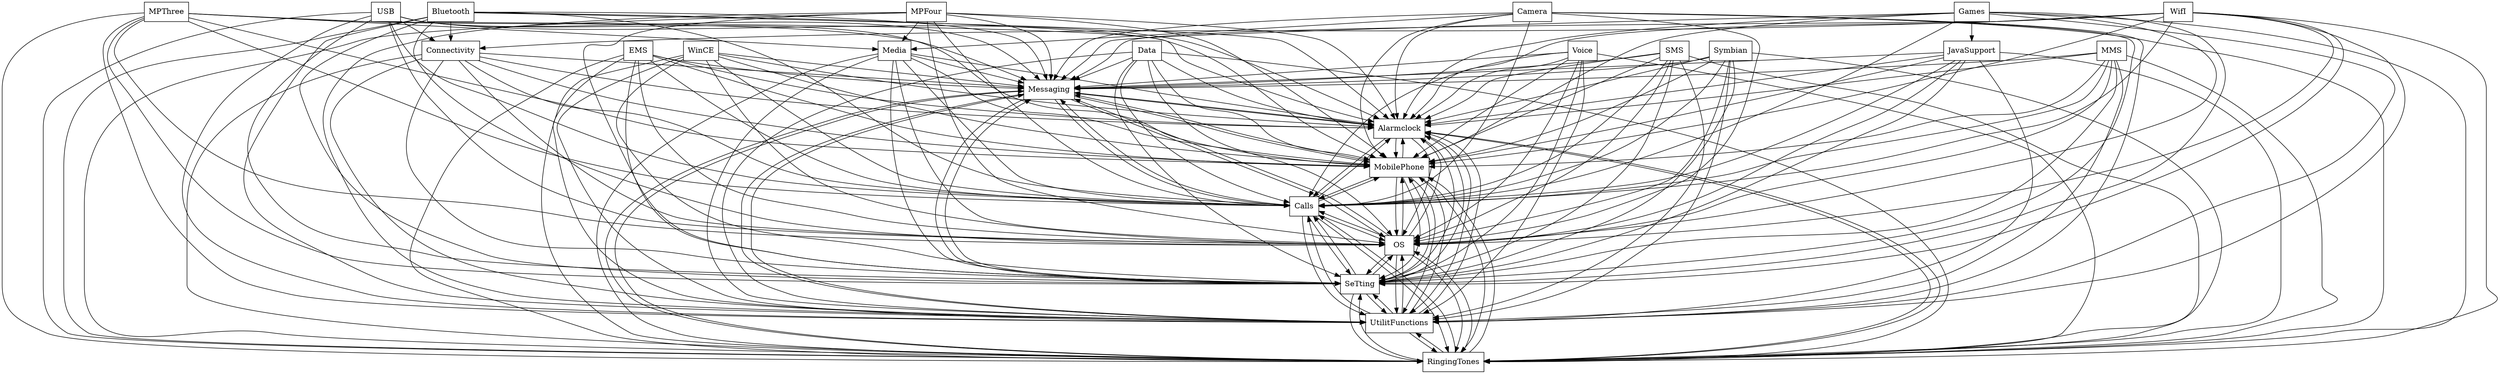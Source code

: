 digraph{
graph [rankdir=TB];
node [shape=box];
edge [arrowhead=normal];
0[label="Messaging",]
1[label="Alarmclock",]
2[label="JavaSupport",]
3[label="Media",]
4[label="RingingTones",]
5[label="Camera",]
6[label="Bluetooth",]
7[label="Voice",]
8[label="MPFour",]
9[label="MPThree",]
10[label="UtilitFunctions",]
11[label="SeTting",]
12[label="OS",]
13[label="EMS",]
14[label="Calls",]
15[label="Connectivity",]
16[label="WinCE",]
17[label="Data",]
18[label="Symbian",]
19[label="USB",]
20[label="Games",]
21[label="MobilePhone",]
22[label="SMS",]
23[label="MMS",]
24[label="WifI",]
0->1[label="",]
0->4[label="",]
0->10[label="",]
0->11[label="",]
0->12[label="",]
0->14[label="",]
0->21[label="",]
1->0[label="",]
1->4[label="",]
1->10[label="",]
1->11[label="",]
1->12[label="",]
1->14[label="",]
1->21[label="",]
2->0[label="",]
2->1[label="",]
2->4[label="",]
2->10[label="",]
2->11[label="",]
2->12[label="",]
2->14[label="",]
2->21[label="",]
3->0[label="",]
3->1[label="",]
3->4[label="",]
3->10[label="",]
3->11[label="",]
3->12[label="",]
3->14[label="",]
3->21[label="",]
4->0[label="",]
4->1[label="",]
4->10[label="",]
4->11[label="",]
4->12[label="",]
4->14[label="",]
4->21[label="",]
5->0[label="",]
5->1[label="",]
5->3[label="",]
5->4[label="",]
5->10[label="",]
5->11[label="",]
5->12[label="",]
5->14[label="",]
5->21[label="",]
6->0[label="",]
6->1[label="",]
6->4[label="",]
6->10[label="",]
6->11[label="",]
6->12[label="",]
6->14[label="",]
6->15[label="",]
6->21[label="",]
7->0[label="",]
7->1[label="",]
7->4[label="",]
7->10[label="",]
7->11[label="",]
7->12[label="",]
7->14[label="",]
7->21[label="",]
8->0[label="",]
8->1[label="",]
8->3[label="",]
8->4[label="",]
8->10[label="",]
8->11[label="",]
8->12[label="",]
8->14[label="",]
8->21[label="",]
9->0[label="",]
9->1[label="",]
9->3[label="",]
9->4[label="",]
9->10[label="",]
9->11[label="",]
9->12[label="",]
9->14[label="",]
9->21[label="",]
10->0[label="",]
10->1[label="",]
10->4[label="",]
10->11[label="",]
10->12[label="",]
10->14[label="",]
10->21[label="",]
11->0[label="",]
11->1[label="",]
11->4[label="",]
11->10[label="",]
11->12[label="",]
11->14[label="",]
11->21[label="",]
12->0[label="",]
12->1[label="",]
12->4[label="",]
12->10[label="",]
12->11[label="",]
12->14[label="",]
12->21[label="",]
13->0[label="",]
13->1[label="",]
13->4[label="",]
13->10[label="",]
13->11[label="",]
13->12[label="",]
13->14[label="",]
13->21[label="",]
14->0[label="",]
14->1[label="",]
14->4[label="",]
14->10[label="",]
14->11[label="",]
14->12[label="",]
14->21[label="",]
15->0[label="",]
15->1[label="",]
15->4[label="",]
15->10[label="",]
15->11[label="",]
15->12[label="",]
15->14[label="",]
15->21[label="",]
16->0[label="",]
16->1[label="",]
16->4[label="",]
16->10[label="",]
16->11[label="",]
16->12[label="",]
16->14[label="",]
16->21[label="",]
17->0[label="",]
17->1[label="",]
17->4[label="",]
17->10[label="",]
17->11[label="",]
17->12[label="",]
17->14[label="",]
17->21[label="",]
18->0[label="",]
18->1[label="",]
18->4[label="",]
18->10[label="",]
18->11[label="",]
18->12[label="",]
18->14[label="",]
18->21[label="",]
19->0[label="",]
19->1[label="",]
19->4[label="",]
19->10[label="",]
19->11[label="",]
19->12[label="",]
19->14[label="",]
19->15[label="",]
19->21[label="",]
20->0[label="",]
20->1[label="",]
20->2[label="",]
20->4[label="",]
20->10[label="",]
20->11[label="",]
20->12[label="",]
20->14[label="",]
20->21[label="",]
21->0[label="",]
21->1[label="",]
21->4[label="",]
21->10[label="",]
21->11[label="",]
21->12[label="",]
21->14[label="",]
22->0[label="",]
22->1[label="",]
22->4[label="",]
22->10[label="",]
22->11[label="",]
22->12[label="",]
22->14[label="",]
22->21[label="",]
23->0[label="",]
23->1[label="",]
23->4[label="",]
23->10[label="",]
23->11[label="",]
23->12[label="",]
23->14[label="",]
23->21[label="",]
24->0[label="",]
24->1[label="",]
24->4[label="",]
24->10[label="",]
24->11[label="",]
24->12[label="",]
24->14[label="",]
24->15[label="",]
24->21[label="",]
}
